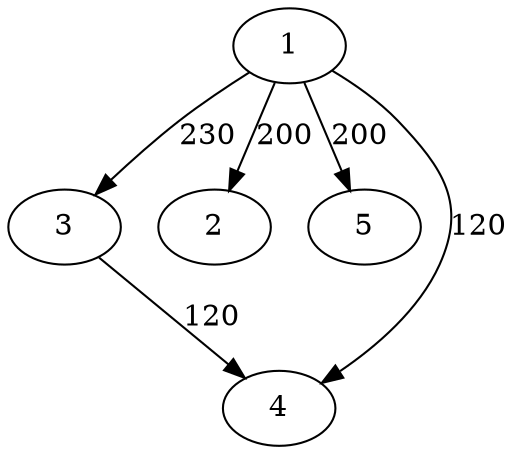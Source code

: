 strict digraph  {
	1 -> 3	 [label=230];
	1 -> 2	 [label=200];
	1 -> 5	 [label=200];
	1 -> 4	 [label=120];
	3 -> 4	 [label=120];
}
